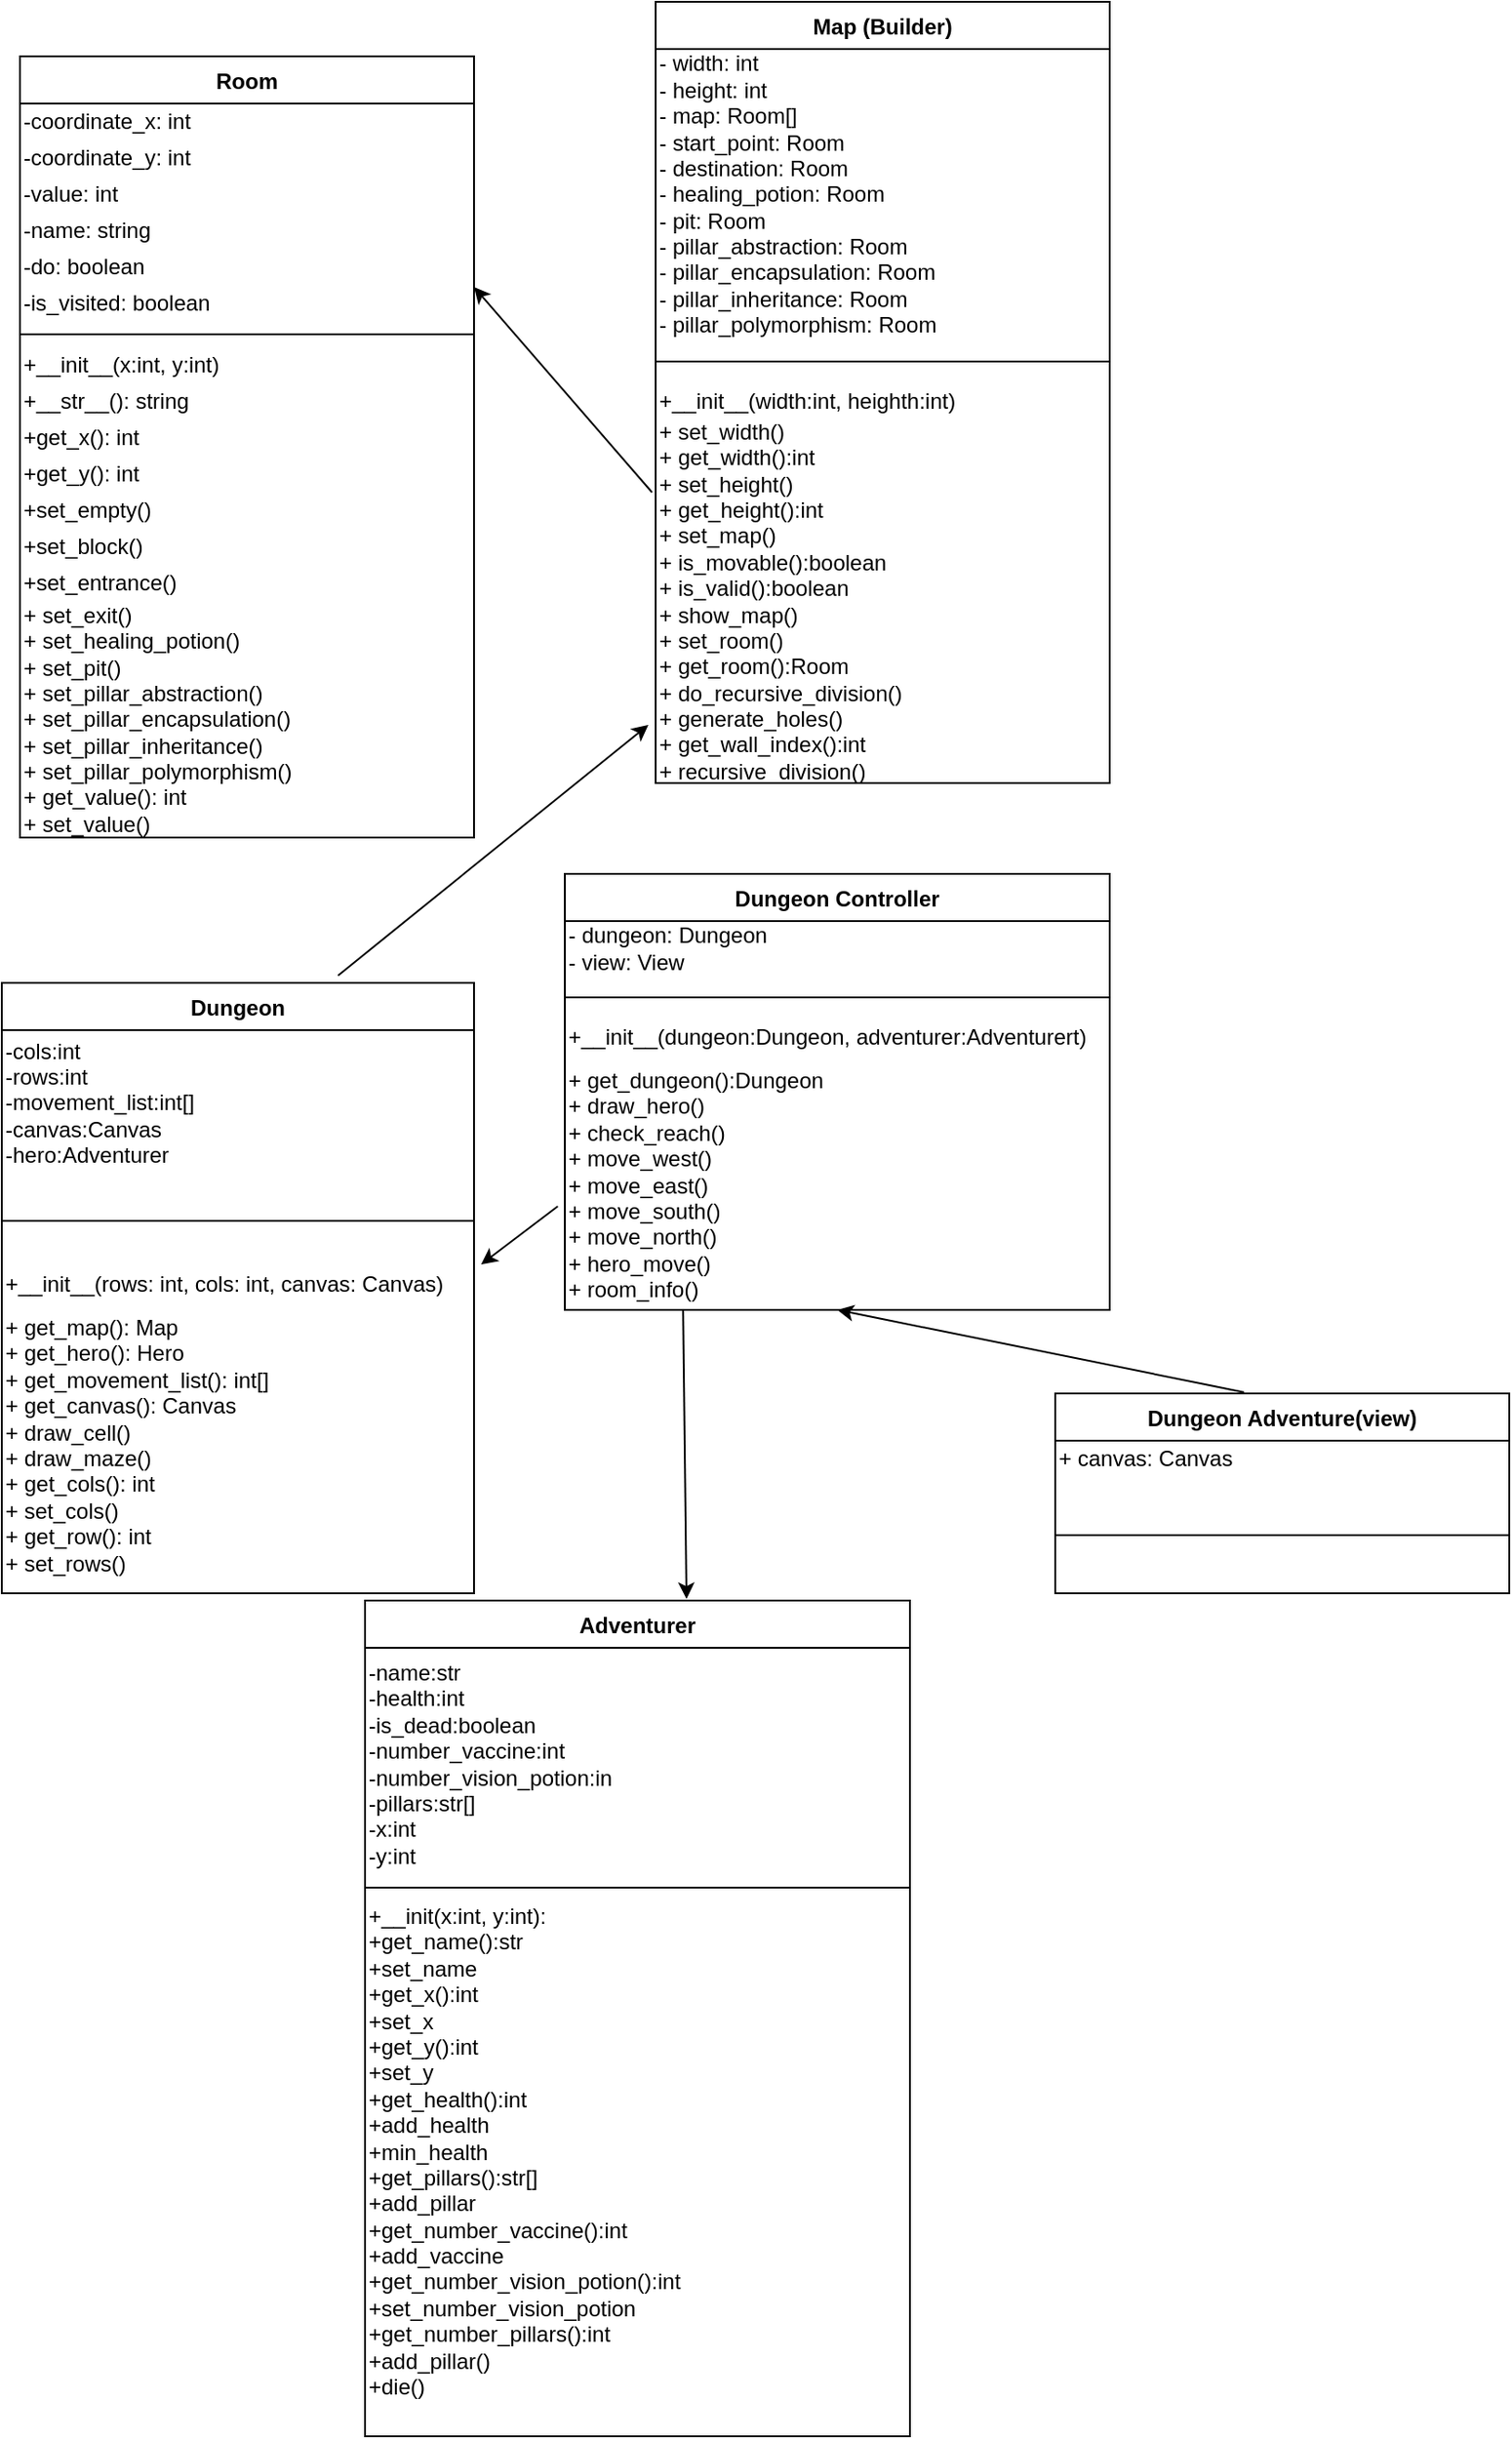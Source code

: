 <mxfile version="15.9.6" type="device"><diagram id="aJbZyJN-FuqO0Uzmp_Wy" name="Page-1"><mxGraphModel dx="2180" dy="1890" grid="1" gridSize="10" guides="1" tooltips="1" connect="1" arrows="1" fold="1" page="1" pageScale="1" pageWidth="850" pageHeight="1100" math="0" shadow="0"><root><mxCell id="0"/><mxCell id="1" parent="0"/><mxCell id="y7DGqiPjETy-vYTzi9vU-1" value="Room" style="swimlane;fontStyle=1;align=center;verticalAlign=top;childLayout=stackLayout;horizontal=1;startSize=26;horizontalStack=0;resizeParent=1;resizeParentMax=0;resizeLast=0;collapsible=1;marginBottom=0;" parent="1" vertex="1"><mxGeometry x="-10" y="20" width="250" height="430" as="geometry"/></mxCell><mxCell id="y7DGqiPjETy-vYTzi9vU-84" value="&lt;div align=&quot;left&quot;&gt;-coordinate_x: int&lt;br&gt;&lt;/div&gt;" style="text;html=1;align=left;verticalAlign=middle;resizable=0;points=[];autosize=1;strokeColor=none;fillColor=none;" parent="y7DGqiPjETy-vYTzi9vU-1" vertex="1"><mxGeometry y="26" width="250" height="20" as="geometry"/></mxCell><mxCell id="_a_lpKgC2MyFLd39Tk4L-1" value="&lt;div align=&quot;left&quot;&gt;-coordinate_y: int&lt;br&gt;&lt;/div&gt;" style="text;html=1;align=left;verticalAlign=middle;resizable=0;points=[];autosize=1;strokeColor=none;fillColor=none;" vertex="1" parent="y7DGqiPjETy-vYTzi9vU-1"><mxGeometry y="46" width="250" height="20" as="geometry"/></mxCell><mxCell id="y7DGqiPjETy-vYTzi9vU-86" value="&lt;div align=&quot;left&quot;&gt;-value: int&lt;br&gt;&lt;/div&gt;" style="text;html=1;align=left;verticalAlign=middle;resizable=0;points=[];autosize=1;strokeColor=none;fillColor=none;" parent="y7DGqiPjETy-vYTzi9vU-1" vertex="1"><mxGeometry y="66" width="250" height="20" as="geometry"/></mxCell><mxCell id="y7DGqiPjETy-vYTzi9vU-97" value="&lt;div align=&quot;left&quot;&gt;-name: string&lt;/div&gt;" style="text;html=1;align=left;verticalAlign=middle;resizable=0;points=[];autosize=1;strokeColor=none;fillColor=none;" parent="y7DGqiPjETy-vYTzi9vU-1" vertex="1"><mxGeometry y="86" width="250" height="20" as="geometry"/></mxCell><mxCell id="y7DGqiPjETy-vYTzi9vU-87" value="&lt;div align=&quot;left&quot;&gt;-do: boolean&lt;/div&gt;" style="text;html=1;align=left;verticalAlign=middle;resizable=0;points=[];autosize=1;strokeColor=none;fillColor=none;" parent="y7DGqiPjETy-vYTzi9vU-1" vertex="1"><mxGeometry y="106" width="250" height="20" as="geometry"/></mxCell><mxCell id="y7DGqiPjETy-vYTzi9vU-88" value="&lt;div align=&quot;left&quot;&gt;-is_visited: boolean&lt;/div&gt;" style="text;html=1;align=left;verticalAlign=middle;resizable=0;points=[];autosize=1;strokeColor=none;fillColor=none;" parent="y7DGqiPjETy-vYTzi9vU-1" vertex="1"><mxGeometry y="126" width="250" height="20" as="geometry"/></mxCell><mxCell id="y7DGqiPjETy-vYTzi9vU-3" value="" style="line;strokeWidth=1;fillColor=none;align=left;verticalAlign=middle;spacingTop=-1;spacingLeft=3;spacingRight=3;rotatable=0;labelPosition=right;points=[];portConstraint=eastwest;" parent="y7DGqiPjETy-vYTzi9vU-1" vertex="1"><mxGeometry y="146" width="250" height="14" as="geometry"/></mxCell><mxCell id="_a_lpKgC2MyFLd39Tk4L-4" value="&lt;div align=&quot;left&quot;&gt;+__init__(x:int, y:int)&lt;br&gt;&lt;/div&gt;" style="text;html=1;align=left;verticalAlign=middle;resizable=0;points=[];autosize=1;strokeColor=none;fillColor=none;" vertex="1" parent="y7DGqiPjETy-vYTzi9vU-1"><mxGeometry y="160" width="250" height="20" as="geometry"/></mxCell><mxCell id="_a_lpKgC2MyFLd39Tk4L-39" value="&lt;div align=&quot;left&quot;&gt;+__str__(): string&lt;br&gt;&lt;/div&gt;" style="text;html=1;align=left;verticalAlign=middle;resizable=0;points=[];autosize=1;strokeColor=none;fillColor=none;" vertex="1" parent="y7DGqiPjETy-vYTzi9vU-1"><mxGeometry y="180" width="250" height="20" as="geometry"/></mxCell><mxCell id="_a_lpKgC2MyFLd39Tk4L-2" value="&lt;div align=&quot;left&quot;&gt;+get_x(): int&lt;br&gt;&lt;/div&gt;" style="text;html=1;align=left;verticalAlign=middle;resizable=0;points=[];autosize=1;strokeColor=none;fillColor=none;" vertex="1" parent="y7DGqiPjETy-vYTzi9vU-1"><mxGeometry y="200" width="250" height="20" as="geometry"/></mxCell><mxCell id="_a_lpKgC2MyFLd39Tk4L-5" value="&lt;div align=&quot;left&quot;&gt;+get_y(): int&lt;br&gt;&lt;/div&gt;" style="text;html=1;align=left;verticalAlign=middle;resizable=0;points=[];autosize=1;strokeColor=none;fillColor=none;" vertex="1" parent="y7DGqiPjETy-vYTzi9vU-1"><mxGeometry y="220" width="250" height="20" as="geometry"/></mxCell><mxCell id="_a_lpKgC2MyFLd39Tk4L-3" value="&lt;div align=&quot;left&quot;&gt;+set_empty()&lt;br&gt;&lt;/div&gt;" style="text;html=1;align=left;verticalAlign=middle;resizable=0;points=[];autosize=1;strokeColor=none;fillColor=none;" vertex="1" parent="y7DGqiPjETy-vYTzi9vU-1"><mxGeometry y="240" width="250" height="20" as="geometry"/></mxCell><mxCell id="_a_lpKgC2MyFLd39Tk4L-6" value="&lt;div align=&quot;left&quot;&gt;+set_block()&lt;br&gt;&lt;/div&gt;" style="text;html=1;align=left;verticalAlign=middle;resizable=0;points=[];autosize=1;strokeColor=none;fillColor=none;" vertex="1" parent="y7DGqiPjETy-vYTzi9vU-1"><mxGeometry y="260" width="250" height="20" as="geometry"/></mxCell><mxCell id="_a_lpKgC2MyFLd39Tk4L-20" value="&lt;div align=&quot;left&quot;&gt;+set_entrance()&lt;br&gt;&lt;/div&gt;" style="text;html=1;align=left;verticalAlign=middle;resizable=0;points=[];autosize=1;strokeColor=none;fillColor=none;" vertex="1" parent="y7DGqiPjETy-vYTzi9vU-1"><mxGeometry y="280" width="250" height="20" as="geometry"/></mxCell><mxCell id="_a_lpKgC2MyFLd39Tk4L-21" value="+ set_exit()&lt;br&gt;+ set_healing_potion()&lt;br&gt;+ set_pit()&lt;br&gt;+ set_pillar_abstraction()&lt;br&gt;+ set_pillar_encapsulation()&lt;br&gt;+ set_pillar_inheritance()&lt;br&gt;+ set_pillar_polymorphism()&lt;br&gt;+ get_value(): int&lt;br&gt;+ set_value()" style="text;html=1;align=left;verticalAlign=middle;resizable=0;points=[];autosize=1;strokeColor=none;fillColor=none;" vertex="1" parent="y7DGqiPjETy-vYTzi9vU-1"><mxGeometry y="300" width="250" height="130" as="geometry"/></mxCell><mxCell id="y7DGqiPjETy-vYTzi9vU-11" value="Map (Builder)" style="swimlane;fontStyle=1;align=center;verticalAlign=top;childLayout=stackLayout;horizontal=1;startSize=26;horizontalStack=0;resizeParent=1;resizeParentMax=0;resizeLast=0;collapsible=1;marginBottom=0;" parent="1" vertex="1"><mxGeometry x="340" y="-10" width="250" height="430" as="geometry"/></mxCell><mxCell id="_a_lpKgC2MyFLd39Tk4L-22" value="&lt;div align=&quot;left&quot;&gt;- width: int&lt;br&gt;- height: int&lt;br&gt;- map: Room[]&lt;br&gt;- start_point: Room&lt;br&gt;- destination: Room&lt;br&gt;- healing_potion: Room&lt;br&gt;- pit: Room&lt;br&gt;- pillar_abstraction: Room&lt;br&gt;- pillar_encapsulation: Room&lt;br&gt;- pillar_inheritance: Room&lt;br&gt;- pillar_polymorphism: Room&lt;br&gt;&lt;/div&gt;" style="text;html=1;align=left;verticalAlign=middle;resizable=0;points=[];autosize=1;strokeColor=none;fillColor=none;" vertex="1" parent="y7DGqiPjETy-vYTzi9vU-11"><mxGeometry y="26" width="250" height="160" as="geometry"/></mxCell><mxCell id="y7DGqiPjETy-vYTzi9vU-13" value="" style="line;strokeWidth=1;fillColor=none;align=left;verticalAlign=middle;spacingTop=-1;spacingLeft=3;spacingRight=3;rotatable=0;labelPosition=right;points=[];portConstraint=eastwest;" parent="y7DGqiPjETy-vYTzi9vU-11" vertex="1"><mxGeometry y="186" width="250" height="24" as="geometry"/></mxCell><mxCell id="_a_lpKgC2MyFLd39Tk4L-41" value="&lt;div align=&quot;left&quot;&gt;+__init__(width:int, heighth:int)&lt;br&gt;&lt;/div&gt;" style="text;html=1;align=left;verticalAlign=middle;resizable=0;points=[];autosize=1;strokeColor=none;fillColor=none;" vertex="1" parent="y7DGqiPjETy-vYTzi9vU-11"><mxGeometry y="210" width="250" height="20" as="geometry"/></mxCell><mxCell id="y7DGqiPjETy-vYTzi9vU-110" value="+ set_width()&#xA;+ get_width():int&#xA;+ set_height()&#xA;+ get_height():int&#xA;+ set_map()&#xA;+ is_movable():boolean&#xA;+ is_valid():boolean&#xA;+ show_map()&#xA;+ set_room()&#xA;+ get_room():Room&#xA;+ do_recursive_division()&#xA;+ generate_holes()&#xA;+ get_wall_index():int&#xA;+ recursive_division()" style="text;html=1;align=left;verticalAlign=middle;resizable=0;points=[];autosize=1;strokeColor=none;fillColor=none;" parent="y7DGqiPjETy-vYTzi9vU-11" vertex="1"><mxGeometry y="230" width="250" height="200" as="geometry"/></mxCell><mxCell id="y7DGqiPjETy-vYTzi9vU-24" value="Dungeon Adventure(view)" style="swimlane;fontStyle=1;align=center;verticalAlign=top;childLayout=stackLayout;horizontal=1;startSize=26;horizontalStack=0;resizeParent=1;resizeParentMax=0;resizeLast=0;collapsible=1;marginBottom=0;" parent="1" vertex="1"><mxGeometry x="560" y="756" width="250" height="110" as="geometry"/></mxCell><mxCell id="_a_lpKgC2MyFLd39Tk4L-27" value="&lt;div align=&quot;left&quot;&gt;+ canvas: Canvas&lt;/div&gt;" style="text;html=1;align=left;verticalAlign=middle;resizable=0;points=[];autosize=1;strokeColor=none;fillColor=none;" vertex="1" parent="y7DGqiPjETy-vYTzi9vU-24"><mxGeometry y="26" width="250" height="20" as="geometry"/></mxCell><mxCell id="y7DGqiPjETy-vYTzi9vU-25" value="" style="line;strokeWidth=1;fillColor=none;align=left;verticalAlign=middle;spacingTop=-1;spacingLeft=3;spacingRight=3;rotatable=0;labelPosition=right;points=[];portConstraint=eastwest;" parent="y7DGqiPjETy-vYTzi9vU-24" vertex="1"><mxGeometry y="46" width="250" height="64" as="geometry"/></mxCell><mxCell id="y7DGqiPjETy-vYTzi9vU-31" value="Dungeon" style="swimlane;fontStyle=1;align=center;verticalAlign=top;childLayout=stackLayout;horizontal=1;startSize=26;horizontalStack=0;resizeParent=1;resizeParentMax=0;resizeLast=0;collapsible=1;marginBottom=0;" parent="1" vertex="1"><mxGeometry x="-20" y="530" width="260" height="336" as="geometry"/></mxCell><mxCell id="_a_lpKgC2MyFLd39Tk4L-24" value="&lt;div align=&quot;left&quot;&gt;-cols:int&lt;br&gt;-rows:int&lt;br&gt;-movement_list:int[]&lt;br&gt;-canvas:Canvas&lt;br&gt;-hero:Adventurer&lt;/div&gt;" style="text;html=1;align=left;verticalAlign=middle;resizable=0;points=[];autosize=1;strokeColor=none;fillColor=none;" vertex="1" parent="y7DGqiPjETy-vYTzi9vU-31"><mxGeometry y="26" width="260" height="80" as="geometry"/></mxCell><mxCell id="y7DGqiPjETy-vYTzi9vU-32" value="" style="line;strokeWidth=1;fillColor=none;align=left;verticalAlign=middle;spacingTop=-1;spacingLeft=3;spacingRight=3;rotatable=0;labelPosition=right;points=[];portConstraint=eastwest;" parent="y7DGqiPjETy-vYTzi9vU-31" vertex="1"><mxGeometry y="106" width="260" height="50" as="geometry"/></mxCell><mxCell id="_a_lpKgC2MyFLd39Tk4L-43" value="&lt;div align=&quot;left&quot;&gt;+__init__(rows: int, cols: int, canvas: Canvas)&lt;br&gt;&lt;/div&gt;" style="text;html=1;align=left;verticalAlign=middle;resizable=0;points=[];autosize=1;strokeColor=none;fillColor=none;" vertex="1" parent="y7DGqiPjETy-vYTzi9vU-31"><mxGeometry y="156" width="260" height="20" as="geometry"/></mxCell><mxCell id="_a_lpKgC2MyFLd39Tk4L-26" value="+ get_map(): Map&#xA;+ get_hero(): Hero&#xA;+ get_movement_list(): int[]&#xA;+ get_canvas(): Canvas&#xA;+ draw_cell()&#xA;+ draw_maze()&#xA;+ get_cols(): int&#xA;+ set_cols()&#xA;+ get_row(): int&#xA;+ set_rows()" style="text;whiteSpace=wrap;html=1;" vertex="1" parent="y7DGqiPjETy-vYTzi9vU-31"><mxGeometry y="176" width="260" height="160" as="geometry"/></mxCell><mxCell id="y7DGqiPjETy-vYTzi9vU-89" value="" style="endArrow=classic;html=1;rounded=0;exitX=0.416;exitY=-0.006;exitDx=0;exitDy=0;exitPerimeter=0;entryX=0.5;entryY=1;entryDx=0;entryDy=0;" parent="1" source="y7DGqiPjETy-vYTzi9vU-24" target="_a_lpKgC2MyFLd39Tk4L-35" edge="1"><mxGeometry width="50" height="50" relative="1" as="geometry"><mxPoint x="400" y="690" as="sourcePoint"/><mxPoint x="460" y="650" as="targetPoint"/></mxGeometry></mxCell><mxCell id="_a_lpKgC2MyFLd39Tk4L-30" value="Dungeon Controller" style="swimlane;fontStyle=1;align=center;verticalAlign=top;childLayout=stackLayout;horizontal=1;startSize=26;horizontalStack=0;resizeParent=1;resizeParentMax=0;resizeLast=0;collapsible=1;marginBottom=0;" vertex="1" parent="1"><mxGeometry x="290" y="470" width="300" height="240" as="geometry"/></mxCell><mxCell id="_a_lpKgC2MyFLd39Tk4L-31" value="- dungeon: Dungeon&lt;br&gt;- view: View" style="text;html=1;align=left;verticalAlign=middle;resizable=0;points=[];autosize=1;strokeColor=none;fillColor=none;" vertex="1" parent="_a_lpKgC2MyFLd39Tk4L-30"><mxGeometry y="26" width="300" height="30" as="geometry"/></mxCell><mxCell id="_a_lpKgC2MyFLd39Tk4L-32" value="" style="line;strokeWidth=1;fillColor=none;align=left;verticalAlign=middle;spacingTop=-1;spacingLeft=3;spacingRight=3;rotatable=0;labelPosition=right;points=[];portConstraint=eastwest;" vertex="1" parent="_a_lpKgC2MyFLd39Tk4L-30"><mxGeometry y="56" width="300" height="24" as="geometry"/></mxCell><mxCell id="_a_lpKgC2MyFLd39Tk4L-42" value="&lt;div align=&quot;left&quot;&gt;+__init__(dungeon:Dungeon, adventurer:Adventurert)&lt;br&gt;&lt;/div&gt;" style="text;html=1;align=left;verticalAlign=middle;resizable=0;points=[];autosize=1;strokeColor=none;fillColor=none;" vertex="1" parent="_a_lpKgC2MyFLd39Tk4L-30"><mxGeometry y="80" width="300" height="20" as="geometry"/></mxCell><mxCell id="_a_lpKgC2MyFLd39Tk4L-35" value="+ get_dungeon():Dungeon&#xA;+ draw_hero()&#xA;+ check_reach()&#xA;+ move_west()&#xA;+ move_east()&#xA;+ move_south()&#xA;+ move_north()&#xA;+ hero_move()&#xA;+ room_info()" style="text;whiteSpace=wrap;html=1;" vertex="1" parent="_a_lpKgC2MyFLd39Tk4L-30"><mxGeometry y="100" width="300" height="140" as="geometry"/></mxCell><mxCell id="_a_lpKgC2MyFLd39Tk4L-46" value="" style="endArrow=classic;html=1;rounded=0;entryX=1.015;entryY=-0.05;entryDx=0;entryDy=0;entryPerimeter=0;exitX=-0.013;exitY=0.593;exitDx=0;exitDy=0;exitPerimeter=0;" edge="1" parent="1" source="_a_lpKgC2MyFLd39Tk4L-35" target="_a_lpKgC2MyFLd39Tk4L-43"><mxGeometry width="50" height="50" relative="1" as="geometry"><mxPoint x="380" y="850" as="sourcePoint"/><mxPoint x="430" y="800" as="targetPoint"/></mxGeometry></mxCell><mxCell id="_a_lpKgC2MyFLd39Tk4L-48" value="" style="endArrow=classic;html=1;rounded=0;exitX=0.712;exitY=-0.012;exitDx=0;exitDy=0;exitPerimeter=0;entryX=-0.016;entryY=0.84;entryDx=0;entryDy=0;entryPerimeter=0;" edge="1" parent="1" source="y7DGqiPjETy-vYTzi9vU-31" target="y7DGqiPjETy-vYTzi9vU-110"><mxGeometry width="50" height="50" relative="1" as="geometry"><mxPoint x="250" y="470" as="sourcePoint"/><mxPoint x="300" y="420" as="targetPoint"/></mxGeometry></mxCell><mxCell id="y7DGqiPjETy-vYTzi9vU-22" value="Adventurer" style="swimlane;fontStyle=1;align=center;verticalAlign=top;childLayout=stackLayout;horizontal=1;startSize=26;horizontalStack=0;resizeParent=1;resizeParentMax=0;resizeLast=0;collapsible=1;marginBottom=0;" parent="1" vertex="1"><mxGeometry x="180" y="870" width="300" height="460" as="geometry"/></mxCell><mxCell id="_a_lpKgC2MyFLd39Tk4L-37" value="-name:str&#xA;-health:int&#xA;-is_dead:boolean&#xA;-number_vaccine:int&#xA;-number_vision_potion:in&#xA;-pillars:str[]&#xA;-x:int&#xA;-y:int" style="text;whiteSpace=wrap;html=1;" vertex="1" parent="y7DGqiPjETy-vYTzi9vU-22"><mxGeometry y="26" width="300" height="130" as="geometry"/></mxCell><mxCell id="y7DGqiPjETy-vYTzi9vU-23" value="" style="line;strokeWidth=1;fillColor=none;align=left;verticalAlign=middle;spacingTop=-1;spacingLeft=3;spacingRight=3;rotatable=0;labelPosition=right;points=[];portConstraint=eastwest;" parent="y7DGqiPjETy-vYTzi9vU-22" vertex="1"><mxGeometry y="156" width="300" height="4" as="geometry"/></mxCell><mxCell id="_a_lpKgC2MyFLd39Tk4L-38" value="+__init(x:int, y:int):&#xA;+get_name():str&#xA;+set_name&#xA;+get_x():int&#xA;+set_x&#xA;+get_y():int&#xA;+set_y&#xA;+get_health():int&#xA;+add_health&#xA;+min_health&#xA;+get_pillars():str[]&#xA;+add_pillar&#xA;+get_number_vaccine():int&#xA;+add_vaccine&#xA;+get_number_vision_potion():int&#xA;+set_number_vision_potion&#xA;+get_number_pillars():int&#xA;+add_pillar()&#xA;+die()" style="text;whiteSpace=wrap;html=1;" vertex="1" parent="y7DGqiPjETy-vYTzi9vU-22"><mxGeometry y="160" width="300" height="300" as="geometry"/></mxCell><mxCell id="_a_lpKgC2MyFLd39Tk4L-50" value="" style="endArrow=classic;html=1;rounded=0;entryX=1;entryY=0.05;entryDx=0;entryDy=0;entryPerimeter=0;exitX=-0.008;exitY=0.2;exitDx=0;exitDy=0;exitPerimeter=0;" edge="1" parent="1" source="y7DGqiPjETy-vYTzi9vU-110" target="y7DGqiPjETy-vYTzi9vU-88"><mxGeometry width="50" height="50" relative="1" as="geometry"><mxPoint x="220" y="220" as="sourcePoint"/><mxPoint x="270" y="170" as="targetPoint"/></mxGeometry></mxCell><mxCell id="_a_lpKgC2MyFLd39Tk4L-51" value="" style="endArrow=classic;html=1;rounded=0;entryX=0.59;entryY=-0.002;entryDx=0;entryDy=0;entryPerimeter=0;exitX=0.217;exitY=1;exitDx=0;exitDy=0;exitPerimeter=0;" edge="1" parent="1" source="_a_lpKgC2MyFLd39Tk4L-35" target="y7DGqiPjETy-vYTzi9vU-22"><mxGeometry width="50" height="50" relative="1" as="geometry"><mxPoint x="220" y="670" as="sourcePoint"/><mxPoint x="270" y="620" as="targetPoint"/></mxGeometry></mxCell></root></mxGraphModel></diagram></mxfile>